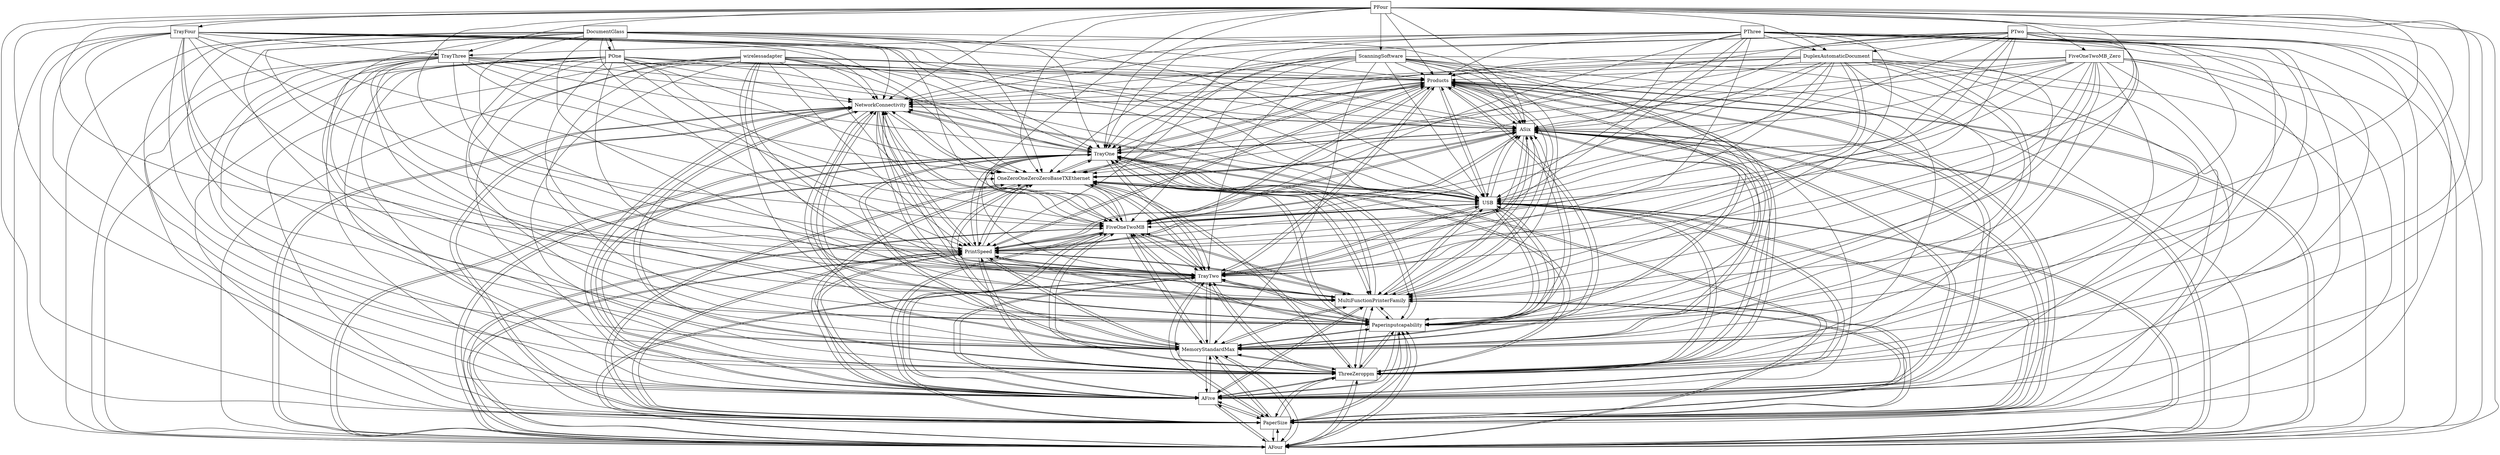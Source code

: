 digraph{
graph [rankdir=TB];
node [shape=box];
edge [arrowhead=normal];
0[label="DocumentGlass",]
1[label="Products",]
2[label="NetworkConnectivity",]
3[label="wirelessadapter",]
4[label="AFour",]
5[label="PaperSize",]
6[label="AFive",]
7[label="POne",]
8[label="PTwo",]
9[label="ThreeZeroppm",]
10[label="FiveOneTwoMB_Zero",]
11[label="MemoryStandardMax",]
12[label="ScanningSoftware",]
13[label="PThree",]
14[label="PFour",]
15[label="Paperinputcapability",]
16[label="MultiFunctionPrinterFamily",]
17[label="TrayTwo",]
18[label="TrayThree",]
19[label="DuplexAutomaticDocument",]
20[label="PrintSpeed",]
21[label="FiveOneTwoMB",]
22[label="USB",]
23[label="OneZeroOneZeroZeroBaseTXEthernet",]
24[label="TrayOne",]
25[label="TrayFour",]
26[label="ASix",]
0->1[label="",]
0->2[label="",]
0->4[label="",]
0->5[label="",]
0->6[label="",]
0->7[label="",]
0->9[label="",]
0->11[label="",]
0->15[label="",]
0->16[label="",]
0->17[label="",]
0->20[label="",]
0->21[label="",]
0->22[label="",]
0->23[label="",]
0->24[label="",]
0->26[label="",]
1->2[label="",]
1->4[label="",]
1->5[label="",]
1->6[label="",]
1->9[label="",]
1->11[label="",]
1->15[label="",]
1->16[label="",]
1->17[label="",]
1->20[label="",]
1->21[label="",]
1->22[label="",]
1->23[label="",]
1->24[label="",]
1->26[label="",]
2->1[label="",]
2->4[label="",]
2->5[label="",]
2->6[label="",]
2->9[label="",]
2->11[label="",]
2->15[label="",]
2->16[label="",]
2->17[label="",]
2->20[label="",]
2->21[label="",]
2->22[label="",]
2->23[label="",]
2->24[label="",]
2->26[label="",]
3->1[label="",]
3->2[label="",]
3->4[label="",]
3->5[label="",]
3->6[label="",]
3->9[label="",]
3->11[label="",]
3->15[label="",]
3->16[label="",]
3->17[label="",]
3->20[label="",]
3->21[label="",]
3->22[label="",]
3->23[label="",]
3->24[label="",]
3->26[label="",]
4->1[label="",]
4->2[label="",]
4->5[label="",]
4->6[label="",]
4->9[label="",]
4->11[label="",]
4->15[label="",]
4->16[label="",]
4->17[label="",]
4->20[label="",]
4->21[label="",]
4->22[label="",]
4->23[label="",]
4->24[label="",]
4->26[label="",]
5->1[label="",]
5->2[label="",]
5->4[label="",]
5->6[label="",]
5->9[label="",]
5->11[label="",]
5->15[label="",]
5->16[label="",]
5->17[label="",]
5->20[label="",]
5->21[label="",]
5->22[label="",]
5->23[label="",]
5->24[label="",]
5->26[label="",]
6->1[label="",]
6->2[label="",]
6->4[label="",]
6->5[label="",]
6->9[label="",]
6->11[label="",]
6->15[label="",]
6->16[label="",]
6->17[label="",]
6->20[label="",]
6->21[label="",]
6->22[label="",]
6->23[label="",]
6->24[label="",]
6->26[label="",]
7->0[label="",]
7->1[label="",]
7->2[label="",]
7->4[label="",]
7->5[label="",]
7->6[label="",]
7->9[label="",]
7->11[label="",]
7->15[label="",]
7->16[label="",]
7->17[label="",]
7->20[label="",]
7->21[label="",]
7->22[label="",]
7->23[label="",]
7->24[label="",]
7->26[label="",]
8->1[label="",]
8->2[label="",]
8->4[label="",]
8->5[label="",]
8->6[label="",]
8->9[label="",]
8->11[label="",]
8->15[label="",]
8->16[label="",]
8->17[label="",]
8->19[label="",]
8->20[label="",]
8->21[label="",]
8->22[label="",]
8->23[label="",]
8->24[label="",]
8->26[label="",]
9->1[label="",]
9->2[label="",]
9->4[label="",]
9->5[label="",]
9->6[label="",]
9->11[label="",]
9->15[label="",]
9->16[label="",]
9->17[label="",]
9->20[label="",]
9->21[label="",]
9->22[label="",]
9->23[label="",]
9->24[label="",]
9->26[label="",]
10->1[label="",]
10->2[label="",]
10->4[label="",]
10->5[label="",]
10->6[label="",]
10->9[label="",]
10->11[label="",]
10->15[label="",]
10->16[label="",]
10->17[label="",]
10->20[label="",]
10->21[label="",]
10->22[label="",]
10->23[label="",]
10->24[label="",]
10->26[label="",]
11->1[label="",]
11->2[label="",]
11->4[label="",]
11->5[label="",]
11->6[label="",]
11->9[label="",]
11->15[label="",]
11->16[label="",]
11->17[label="",]
11->20[label="",]
11->21[label="",]
11->22[label="",]
11->23[label="",]
11->24[label="",]
11->26[label="",]
12->1[label="",]
12->2[label="",]
12->4[label="",]
12->5[label="",]
12->6[label="",]
12->9[label="",]
12->11[label="",]
12->15[label="",]
12->16[label="",]
12->17[label="",]
12->20[label="",]
12->21[label="",]
12->22[label="",]
12->23[label="",]
12->24[label="",]
12->26[label="",]
13->1[label="",]
13->2[label="",]
13->4[label="",]
13->5[label="",]
13->6[label="",]
13->9[label="",]
13->11[label="",]
13->15[label="",]
13->16[label="",]
13->17[label="",]
13->18[label="",]
13->19[label="",]
13->20[label="",]
13->21[label="",]
13->22[label="",]
13->23[label="",]
13->24[label="",]
13->26[label="",]
14->1[label="",]
14->2[label="",]
14->4[label="",]
14->5[label="",]
14->6[label="",]
14->9[label="",]
14->10[label="",]
14->11[label="",]
14->12[label="",]
14->15[label="",]
14->16[label="",]
14->17[label="",]
14->18[label="",]
14->19[label="",]
14->20[label="",]
14->21[label="",]
14->22[label="",]
14->23[label="",]
14->24[label="",]
14->25[label="",]
14->26[label="",]
15->1[label="",]
15->2[label="",]
15->4[label="",]
15->5[label="",]
15->6[label="",]
15->9[label="",]
15->11[label="",]
15->16[label="",]
15->17[label="",]
15->20[label="",]
15->21[label="",]
15->22[label="",]
15->23[label="",]
15->24[label="",]
15->26[label="",]
16->1[label="",]
16->2[label="",]
16->4[label="",]
16->5[label="",]
16->6[label="",]
16->9[label="",]
16->11[label="",]
16->15[label="",]
16->17[label="",]
16->20[label="",]
16->21[label="",]
16->22[label="",]
16->23[label="",]
16->24[label="",]
16->26[label="",]
17->1[label="",]
17->2[label="",]
17->4[label="",]
17->5[label="",]
17->6[label="",]
17->9[label="",]
17->11[label="",]
17->15[label="",]
17->16[label="",]
17->20[label="",]
17->21[label="",]
17->22[label="",]
17->23[label="",]
17->24[label="",]
17->26[label="",]
18->1[label="",]
18->2[label="",]
18->4[label="",]
18->5[label="",]
18->6[label="",]
18->9[label="",]
18->11[label="",]
18->15[label="",]
18->16[label="",]
18->17[label="",]
18->20[label="",]
18->21[label="",]
18->22[label="",]
18->23[label="",]
18->24[label="",]
18->26[label="",]
19->1[label="",]
19->2[label="",]
19->4[label="",]
19->5[label="",]
19->6[label="",]
19->9[label="",]
19->11[label="",]
19->15[label="",]
19->16[label="",]
19->17[label="",]
19->20[label="",]
19->21[label="",]
19->22[label="",]
19->23[label="",]
19->24[label="",]
19->26[label="",]
20->1[label="",]
20->2[label="",]
20->4[label="",]
20->5[label="",]
20->6[label="",]
20->9[label="",]
20->11[label="",]
20->15[label="",]
20->16[label="",]
20->17[label="",]
20->21[label="",]
20->22[label="",]
20->23[label="",]
20->24[label="",]
20->26[label="",]
21->1[label="",]
21->2[label="",]
21->4[label="",]
21->5[label="",]
21->6[label="",]
21->9[label="",]
21->11[label="",]
21->15[label="",]
21->16[label="",]
21->17[label="",]
21->20[label="",]
21->22[label="",]
21->23[label="",]
21->24[label="",]
21->26[label="",]
22->1[label="",]
22->2[label="",]
22->4[label="",]
22->5[label="",]
22->6[label="",]
22->9[label="",]
22->11[label="",]
22->15[label="",]
22->16[label="",]
22->17[label="",]
22->20[label="",]
22->21[label="",]
22->23[label="",]
22->24[label="",]
22->26[label="",]
23->1[label="",]
23->2[label="",]
23->4[label="",]
23->5[label="",]
23->6[label="",]
23->9[label="",]
23->11[label="",]
23->15[label="",]
23->16[label="",]
23->17[label="",]
23->20[label="",]
23->21[label="",]
23->22[label="",]
23->24[label="",]
23->26[label="",]
24->1[label="",]
24->2[label="",]
24->4[label="",]
24->5[label="",]
24->6[label="",]
24->9[label="",]
24->11[label="",]
24->15[label="",]
24->16[label="",]
24->17[label="",]
24->20[label="",]
24->21[label="",]
24->22[label="",]
24->23[label="",]
24->26[label="",]
25->1[label="",]
25->2[label="",]
25->4[label="",]
25->5[label="",]
25->6[label="",]
25->9[label="",]
25->11[label="",]
25->15[label="",]
25->16[label="",]
25->17[label="",]
25->18[label="",]
25->20[label="",]
25->21[label="",]
25->22[label="",]
25->23[label="",]
25->24[label="",]
25->26[label="",]
26->1[label="",]
26->2[label="",]
26->4[label="",]
26->5[label="",]
26->6[label="",]
26->9[label="",]
26->11[label="",]
26->15[label="",]
26->16[label="",]
26->17[label="",]
26->20[label="",]
26->21[label="",]
26->22[label="",]
26->23[label="",]
26->24[label="",]
}
